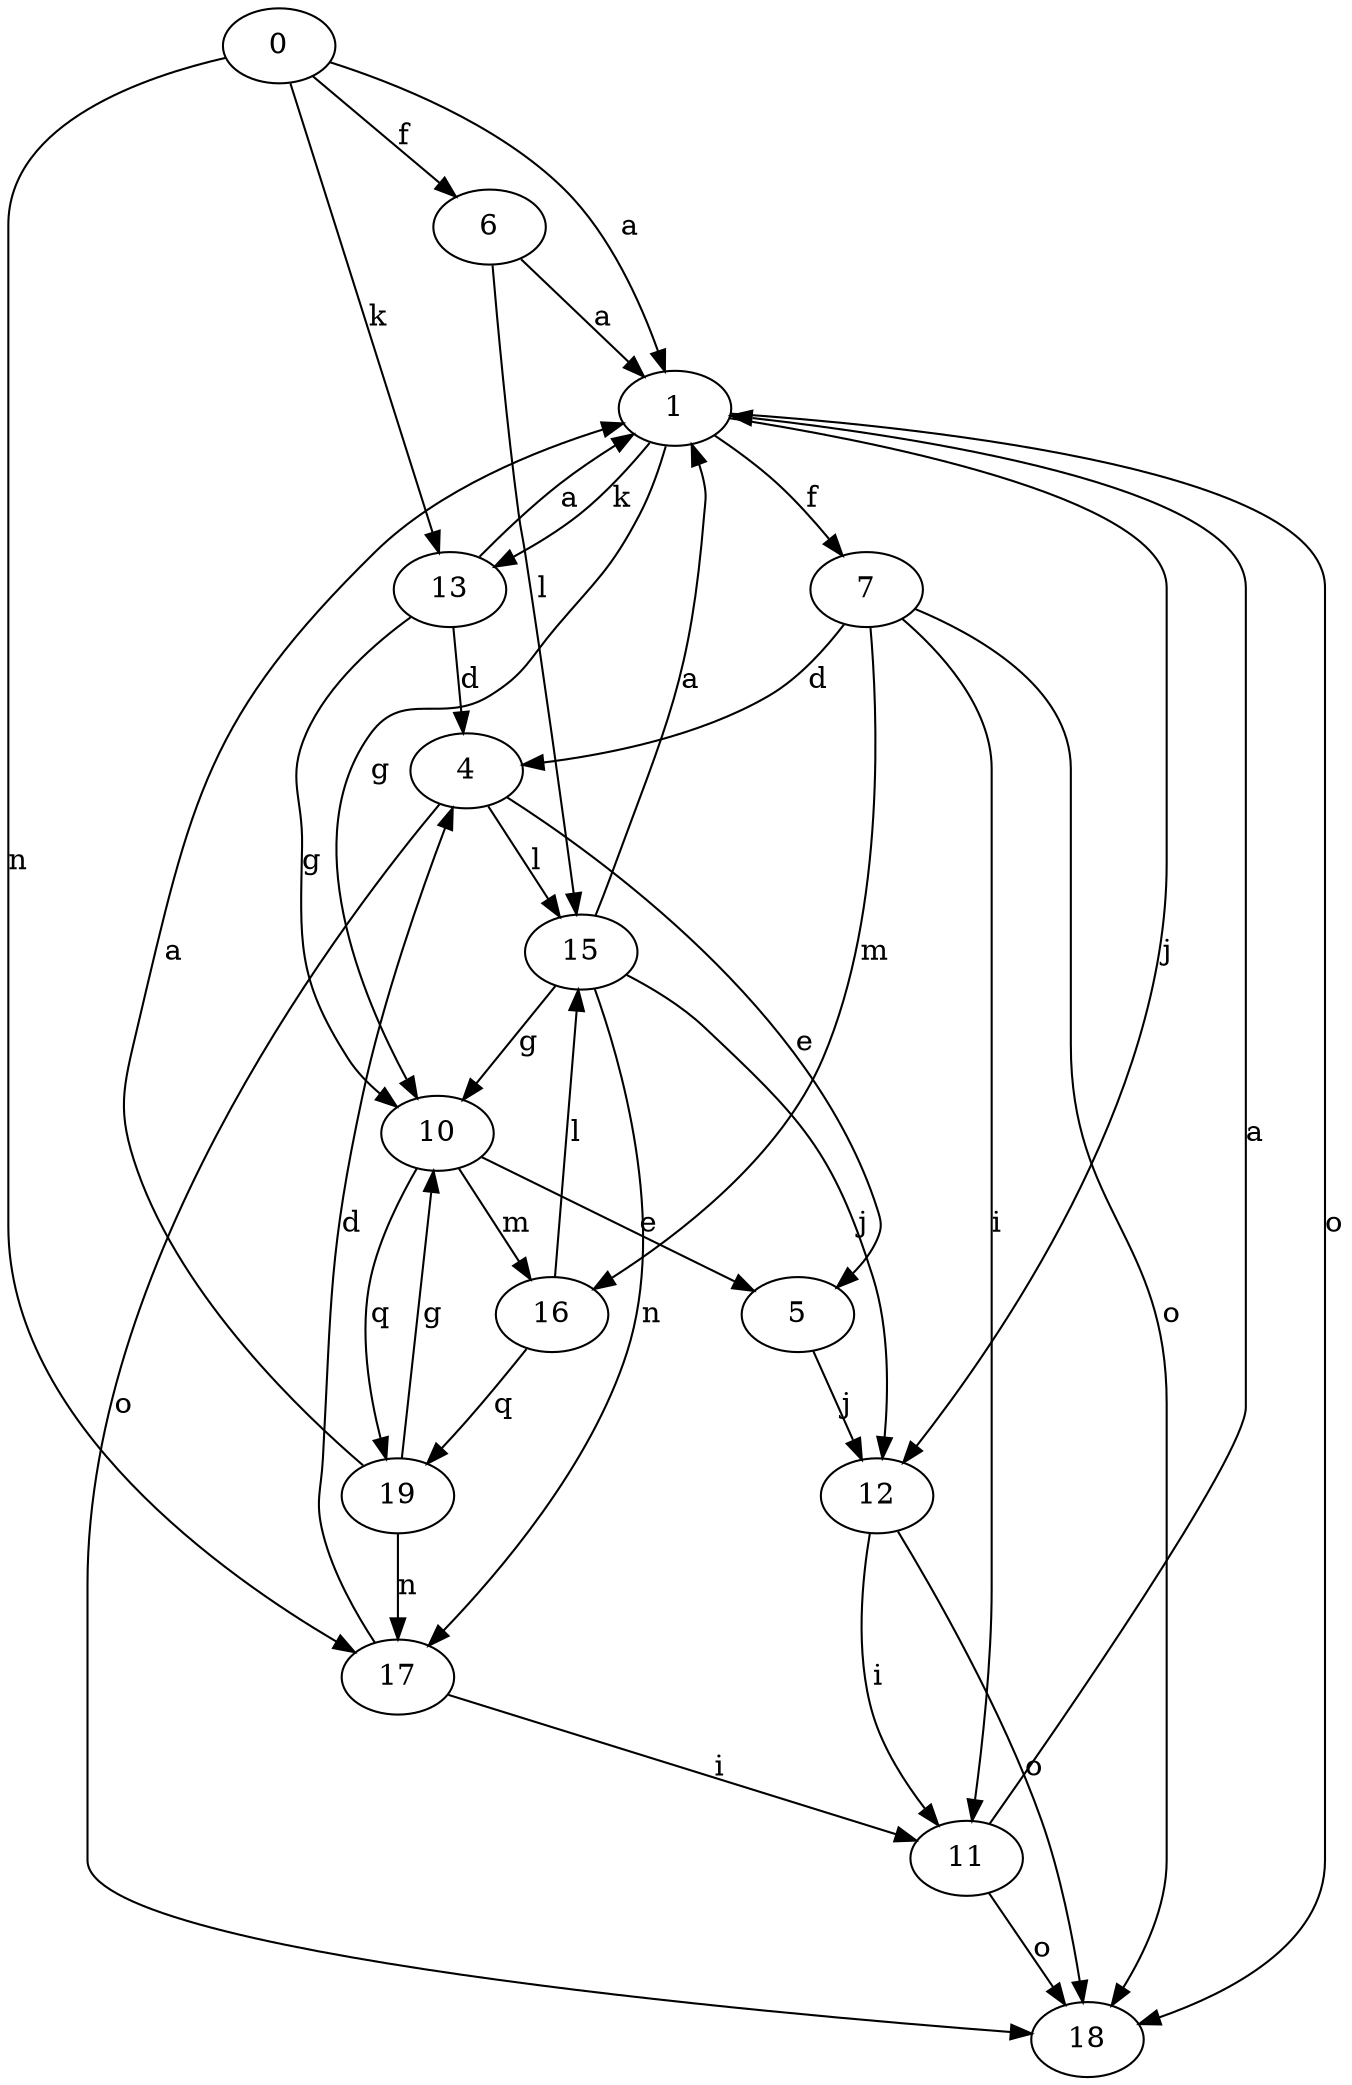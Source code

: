strict digraph  {
0;
1;
4;
5;
6;
7;
10;
11;
12;
13;
15;
16;
17;
18;
19;
0 -> 1  [label=a];
0 -> 6  [label=f];
0 -> 13  [label=k];
0 -> 17  [label=n];
1 -> 7  [label=f];
1 -> 10  [label=g];
1 -> 12  [label=j];
1 -> 13  [label=k];
1 -> 18  [label=o];
4 -> 5  [label=e];
4 -> 15  [label=l];
4 -> 18  [label=o];
5 -> 12  [label=j];
6 -> 1  [label=a];
6 -> 15  [label=l];
7 -> 4  [label=d];
7 -> 11  [label=i];
7 -> 16  [label=m];
7 -> 18  [label=o];
10 -> 5  [label=e];
10 -> 16  [label=m];
10 -> 19  [label=q];
11 -> 1  [label=a];
11 -> 18  [label=o];
12 -> 11  [label=i];
12 -> 18  [label=o];
13 -> 1  [label=a];
13 -> 4  [label=d];
13 -> 10  [label=g];
15 -> 1  [label=a];
15 -> 10  [label=g];
15 -> 12  [label=j];
15 -> 17  [label=n];
16 -> 15  [label=l];
16 -> 19  [label=q];
17 -> 4  [label=d];
17 -> 11  [label=i];
19 -> 1  [label=a];
19 -> 10  [label=g];
19 -> 17  [label=n];
}
